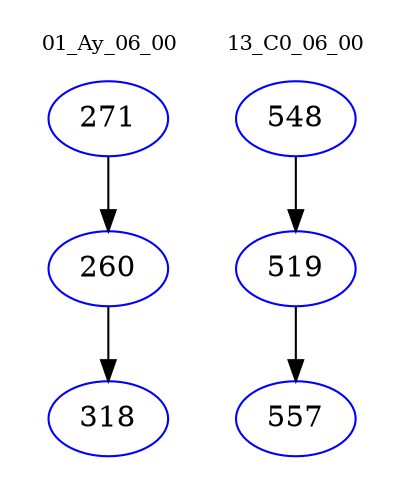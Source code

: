 digraph{
subgraph cluster_0 {
color = white
label = "01_Ay_06_00";
fontsize=10;
T0_271 [label="271", color="blue"]
T0_271 -> T0_260 [color="black"]
T0_260 [label="260", color="blue"]
T0_260 -> T0_318 [color="black"]
T0_318 [label="318", color="blue"]
}
subgraph cluster_1 {
color = white
label = "13_C0_06_00";
fontsize=10;
T1_548 [label="548", color="blue"]
T1_548 -> T1_519 [color="black"]
T1_519 [label="519", color="blue"]
T1_519 -> T1_557 [color="black"]
T1_557 [label="557", color="blue"]
}
}
